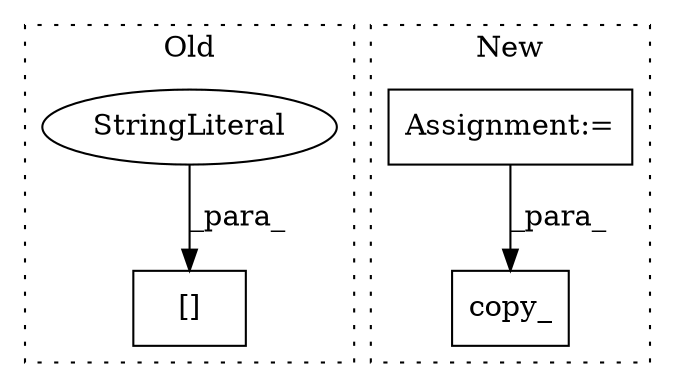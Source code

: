 digraph G {
subgraph cluster0 {
1 [label="[]" a="2" s="3891,3954" l="7,1" shape="box"];
3 [label="StringLiteral" a="45" s="3898" l="56" shape="ellipse"];
label = "Old";
style="dotted";
}
subgraph cluster1 {
2 [label="copy_" a="32" s="4259,4297" l="6,1" shape="box"];
4 [label="Assignment:=" a="7" s="3765" l="1" shape="box"];
label = "New";
style="dotted";
}
3 -> 1 [label="_para_"];
4 -> 2 [label="_para_"];
}